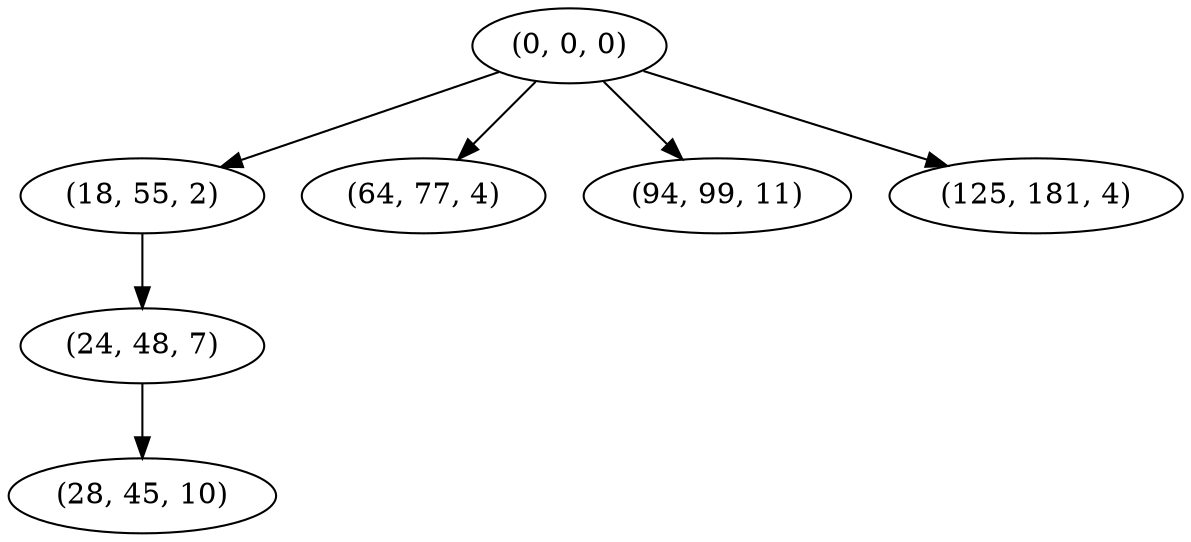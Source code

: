 digraph tree {
    "(0, 0, 0)";
    "(18, 55, 2)";
    "(24, 48, 7)";
    "(28, 45, 10)";
    "(64, 77, 4)";
    "(94, 99, 11)";
    "(125, 181, 4)";
    "(0, 0, 0)" -> "(18, 55, 2)";
    "(0, 0, 0)" -> "(64, 77, 4)";
    "(0, 0, 0)" -> "(94, 99, 11)";
    "(0, 0, 0)" -> "(125, 181, 4)";
    "(18, 55, 2)" -> "(24, 48, 7)";
    "(24, 48, 7)" -> "(28, 45, 10)";
}
